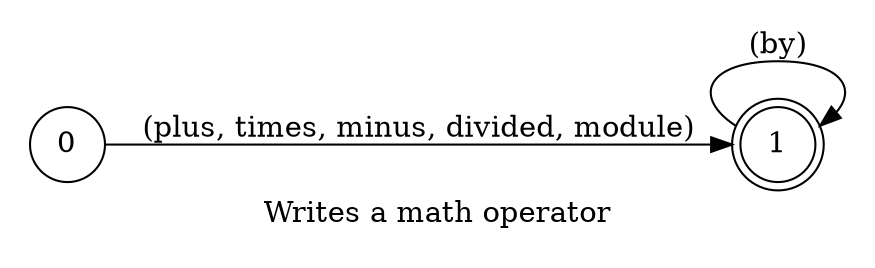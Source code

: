 digraph MathOperator {
    id="math_operator";
    label="Writes a math operator";
    lang="en-US";
    langName="English";
    pad="0.2";
    rankdir=LR;
    alias="true";
    node[shape=doublecircle]; 1;
    node[shape=circle];

    0 -> 1 [label="(plus, times, minus, divided, module)", store=mathOperator];
    1 -> 1 [label="(by)"];

    title="Writes a math operator";
    desc="Writes a math operator (*, -, +, /, %) meant to be used inside expressions";
}